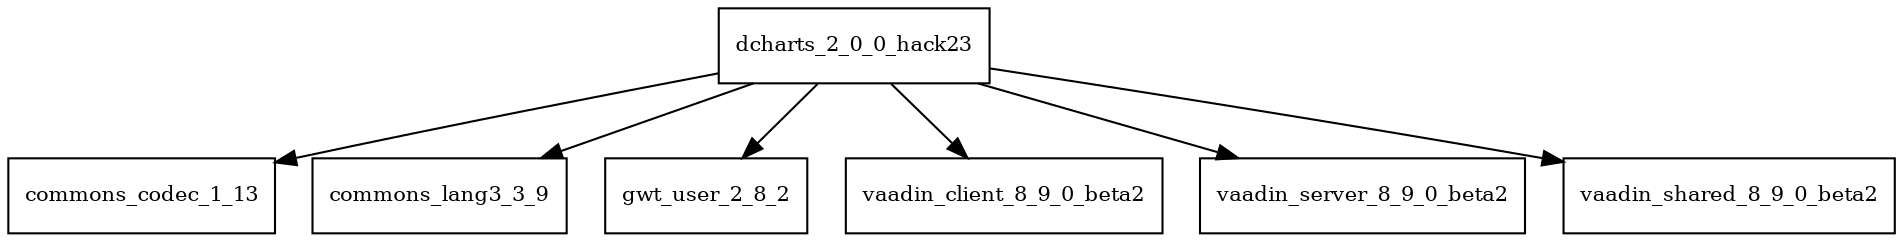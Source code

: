 digraph dcharts_2_0_0_hack23_dependencies {
  node [shape = box, fontsize=10.0];
  dcharts_2_0_0_hack23 -> commons_codec_1_13;
  dcharts_2_0_0_hack23 -> commons_lang3_3_9;
  dcharts_2_0_0_hack23 -> gwt_user_2_8_2;
  dcharts_2_0_0_hack23 -> vaadin_client_8_9_0_beta2;
  dcharts_2_0_0_hack23 -> vaadin_server_8_9_0_beta2;
  dcharts_2_0_0_hack23 -> vaadin_shared_8_9_0_beta2;
}
